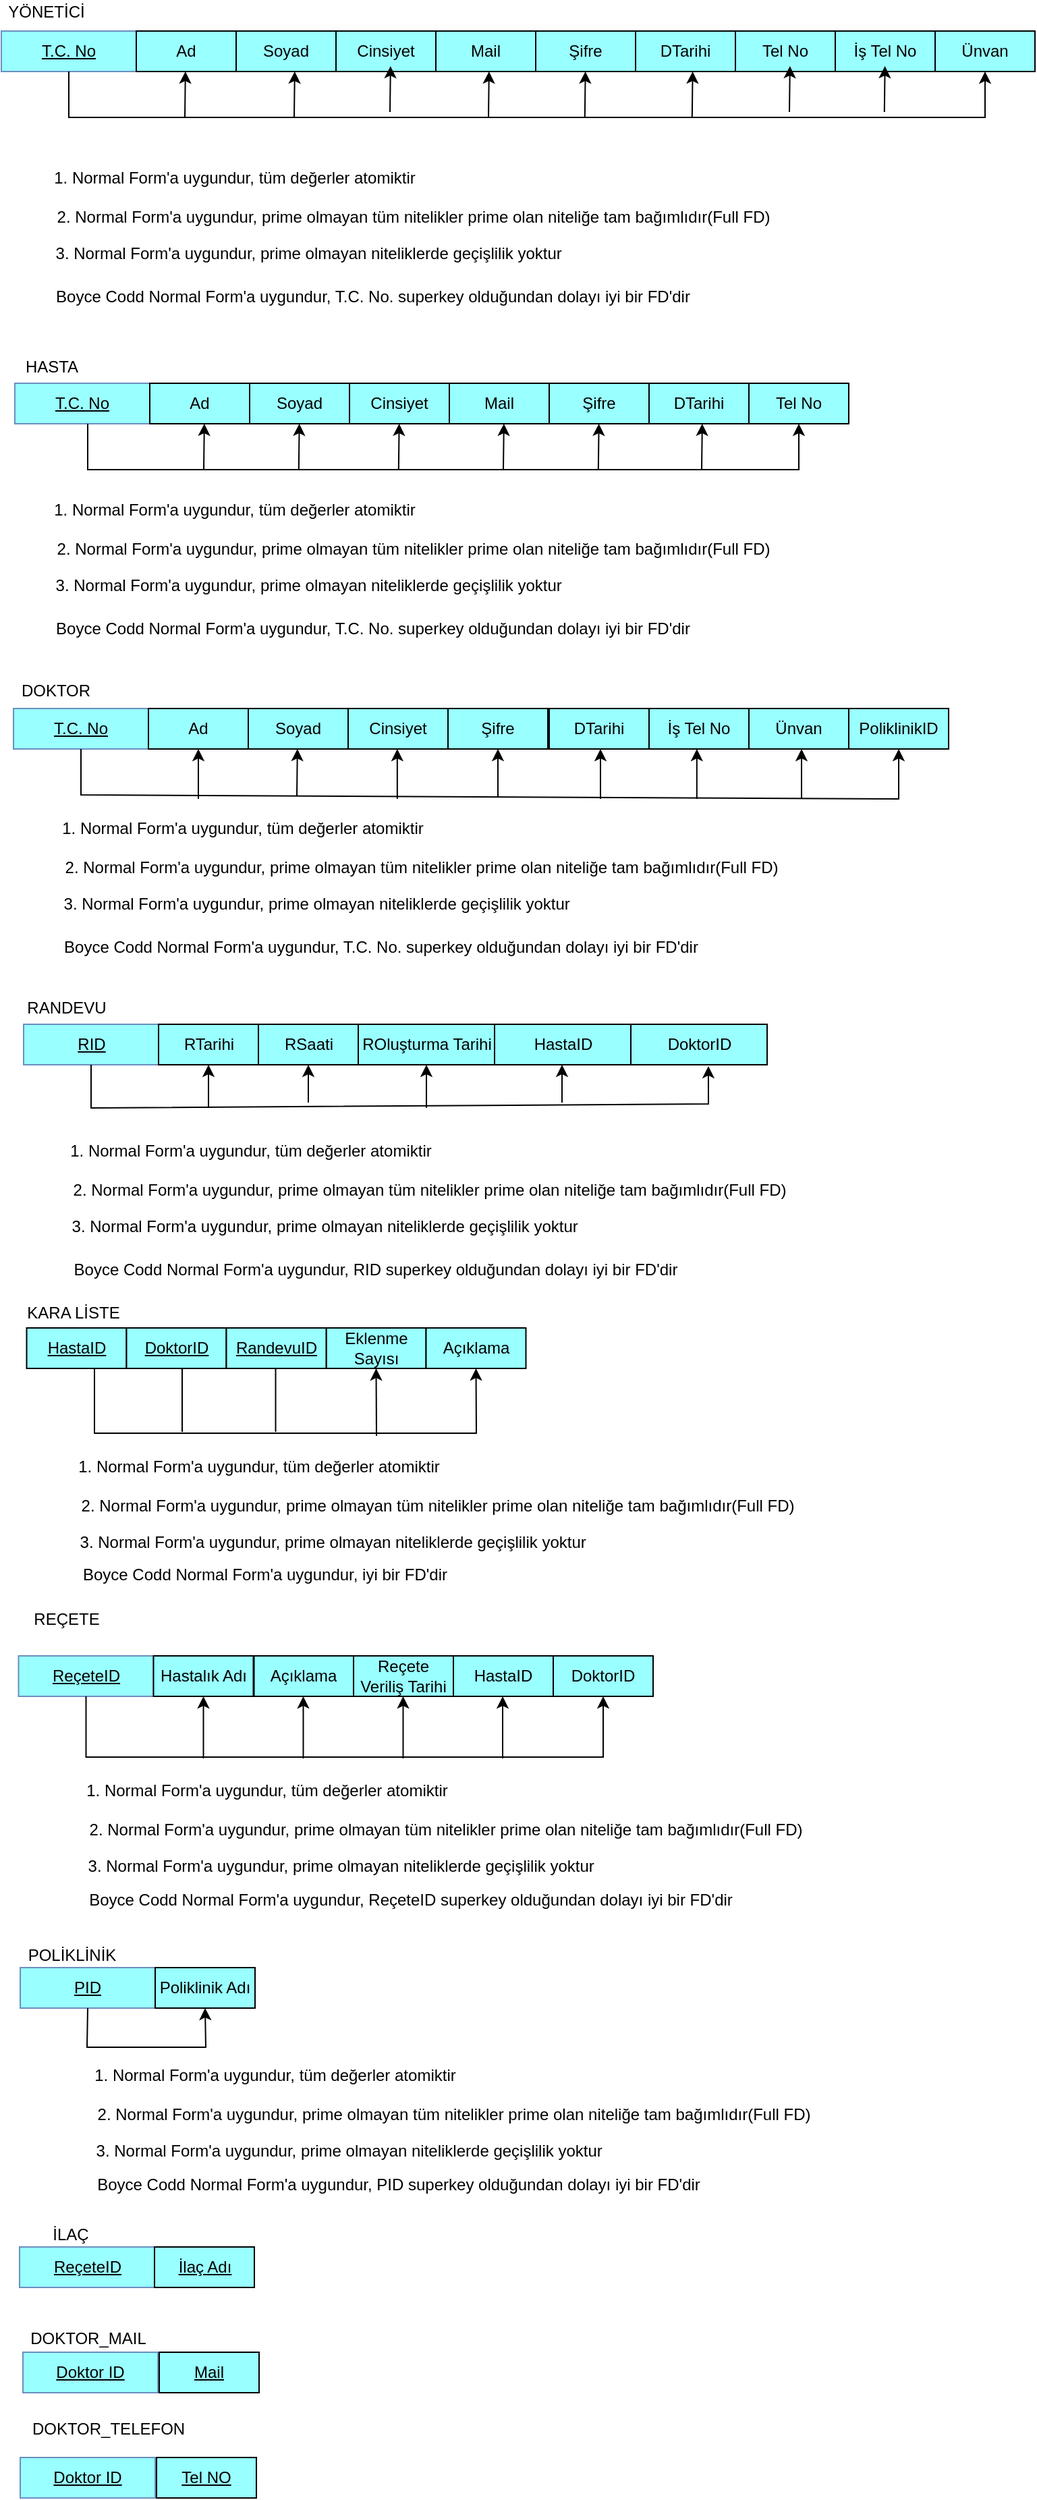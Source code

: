 <mxfile version="17.4.6" type="device"><diagram id="q3w6semUyxVJioBBF7TV" name="Page-1"><mxGraphModel dx="1323" dy="1997" grid="0" gridSize="10" guides="1" tooltips="1" connect="1" arrows="1" fold="1" page="1" pageScale="1" pageWidth="827" pageHeight="1169" math="0" shadow="0"><root><mxCell id="0"/><mxCell id="1" parent="0"/><mxCell id="l5emL63oPn36raxRDfzB-1" value="&lt;u&gt;T.C. No&lt;/u&gt;" style="whiteSpace=wrap;html=1;align=center;fillColor=#99FFFF;strokeColor=#6c8ebf;" parent="1" vertex="1"><mxGeometry x="147" y="235" width="100" height="30" as="geometry"/></mxCell><mxCell id="l5emL63oPn36raxRDfzB-2" value="HASTA" style="text;html=1;align=center;verticalAlign=middle;resizable=0;points=[];autosize=1;strokeColor=none;fillColor=none;" parent="1" vertex="1"><mxGeometry x="149" y="214" width="49" height="18" as="geometry"/></mxCell><mxCell id="l5emL63oPn36raxRDfzB-3" value="Ad&lt;span style=&quot;color: rgba(0 , 0 , 0 , 0) ; font-family: monospace ; font-size: 0px&quot;&gt;%3CmxGraphModel%3E%3Croot%3E%3CmxCell%20id%3D%220%22%2F%3E%3CmxCell%20id%3D%221%22%20parent%3D%220%22%2F%3E%3CmxCell%20id%3D%222%22%20value%3D%22%22%20style%3D%22rounded%3D0%3BwhiteSpace%3Dwrap%3Bhtml%3D1%3BlabelBackgroundColor%3D%2300FFFF%3BfillColor%3D%2399FFFF%3B%22%20vertex%3D%221%22%20parent%3D%221%22%3E%3CmxGeometry%20x%3D%22242%22%20y%3D%22115%22%20width%3D%22100%22%20height%3D%2240%22%20as%3D%22geometry%22%2F%3E%3C%2FmxCell%3E%3C%2Froot%3E%3C%2FmxGraphModel%3E&lt;/span&gt;" style="rounded=0;whiteSpace=wrap;html=1;labelBackgroundColor=none;fillColor=#99FFFF;" parent="1" vertex="1"><mxGeometry x="247" y="235" width="74" height="30" as="geometry"/></mxCell><mxCell id="l5emL63oPn36raxRDfzB-4" value="Soyad" style="rounded=0;whiteSpace=wrap;html=1;labelBackgroundColor=none;fillColor=#99FFFF;" parent="1" vertex="1"><mxGeometry x="321" y="235" width="74" height="30" as="geometry"/></mxCell><mxCell id="l5emL63oPn36raxRDfzB-5" value="Cinsiyet" style="rounded=0;whiteSpace=wrap;html=1;labelBackgroundColor=none;fillColor=#99FFFF;" parent="1" vertex="1"><mxGeometry x="395" y="235" width="74" height="30" as="geometry"/></mxCell><mxCell id="l5emL63oPn36raxRDfzB-6" value="Mail&lt;span style=&quot;color: rgba(0 , 0 , 0 , 0) ; font-family: monospace ; font-size: 0px&quot;&gt;%3CmxGraphModel%3E%3Croot%3E%3CmxCell%20id%3D%220%22%2F%3E%3CmxCell%20id%3D%221%22%20parent%3D%220%22%2F%3E%3CmxCell%20id%3D%222%22%20value%3D%22Cinsiyet%22%20style%3D%22rounded%3D0%3BwhiteSpace%3Dwrap%3Bhtml%3D1%3BlabelBackgroundColor%3Dnone%3BfillColor%3D%2399FFFF%3B%22%20vertex%3D%221%22%20parent%3D%221%22%3E%3CmxGeometry%20x%3D%22390%22%20y%3D%22115%22%20width%3D%2274%22%20height%3D%2230%22%20as%3D%22geometry%22%2F%3E%3C%2FmxCell%3E%3C%2Froot%3E%3C%2FmxGraphModel%3E&lt;/span&gt;" style="rounded=0;whiteSpace=wrap;html=1;labelBackgroundColor=none;fillColor=#99FFFF;" parent="1" vertex="1"><mxGeometry x="469" y="235" width="74" height="30" as="geometry"/></mxCell><mxCell id="l5emL63oPn36raxRDfzB-7" value="Şifre" style="rounded=0;whiteSpace=wrap;html=1;labelBackgroundColor=none;fillColor=#99FFFF;" parent="1" vertex="1"><mxGeometry x="543" y="235" width="74" height="30" as="geometry"/></mxCell><mxCell id="l5emL63oPn36raxRDfzB-8" value="DTarihi" style="rounded=0;whiteSpace=wrap;html=1;labelBackgroundColor=none;fillColor=#99FFFF;" parent="1" vertex="1"><mxGeometry x="617" y="235" width="74" height="30" as="geometry"/></mxCell><mxCell id="l5emL63oPn36raxRDfzB-9" value="Tel No" style="rounded=0;whiteSpace=wrap;html=1;labelBackgroundColor=none;fillColor=#99FFFF;" parent="1" vertex="1"><mxGeometry x="691" y="235" width="74" height="30" as="geometry"/></mxCell><mxCell id="l5emL63oPn36raxRDfzB-10" value="&lt;u&gt;T.C. No&lt;/u&gt;" style="whiteSpace=wrap;html=1;align=center;fillColor=#99FFFF;strokeColor=#6c8ebf;" parent="1" vertex="1"><mxGeometry x="137" y="-26" width="100" height="30" as="geometry"/></mxCell><mxCell id="l5emL63oPn36raxRDfzB-11" value="YÖNETİCİ" style="text;html=1;align=center;verticalAlign=middle;resizable=0;points=[];autosize=1;strokeColor=none;fillColor=none;" parent="1" vertex="1"><mxGeometry x="136" y="-49" width="67" height="18" as="geometry"/></mxCell><mxCell id="l5emL63oPn36raxRDfzB-12" value="Ad&lt;span style=&quot;color: rgba(0 , 0 , 0 , 0) ; font-family: monospace ; font-size: 0px&quot;&gt;%3CmxGraphModel%3E%3Croot%3E%3CmxCell%20id%3D%220%22%2F%3E%3CmxCell%20id%3D%221%22%20parent%3D%220%22%2F%3E%3CmxCell%20id%3D%222%22%20value%3D%22%22%20style%3D%22rounded%3D0%3BwhiteSpace%3Dwrap%3Bhtml%3D1%3BlabelBackgroundColor%3D%2300FFFF%3BfillColor%3D%2399FFFF%3B%22%20vertex%3D%221%22%20parent%3D%221%22%3E%3CmxGeometry%20x%3D%22242%22%20y%3D%22115%22%20width%3D%22100%22%20height%3D%2240%22%20as%3D%22geometry%22%2F%3E%3C%2FmxCell%3E%3C%2Froot%3E%3C%2FmxGraphModel%3E&lt;/span&gt;" style="rounded=0;whiteSpace=wrap;html=1;labelBackgroundColor=none;fillColor=#99FFFF;" parent="1" vertex="1"><mxGeometry x="237" y="-26" width="74" height="30" as="geometry"/></mxCell><mxCell id="l5emL63oPn36raxRDfzB-13" value="Soyad" style="rounded=0;whiteSpace=wrap;html=1;labelBackgroundColor=none;fillColor=#99FFFF;" parent="1" vertex="1"><mxGeometry x="311" y="-26" width="74" height="30" as="geometry"/></mxCell><mxCell id="l5emL63oPn36raxRDfzB-14" value="Cinsiyet" style="rounded=0;whiteSpace=wrap;html=1;labelBackgroundColor=none;fillColor=#99FFFF;" parent="1" vertex="1"><mxGeometry x="385" y="-26" width="74" height="30" as="geometry"/></mxCell><mxCell id="l5emL63oPn36raxRDfzB-69" style="edgeStyle=orthogonalEdgeStyle;rounded=0;orthogonalLoop=1;jettySize=auto;html=1;" parent="1" source="l5emL63oPn36raxRDfzB-15" edge="1"><mxGeometry relative="1" as="geometry"><mxPoint x="560.647" y="-16.765" as="targetPoint"/></mxGeometry></mxCell><mxCell id="l5emL63oPn36raxRDfzB-15" value="Mail&lt;span style=&quot;color: rgba(0 , 0 , 0 , 0) ; font-family: monospace ; font-size: 0px&quot;&gt;%3CmxGraphModel%3E%3Croot%3E%3CmxCell%20id%3D%220%22%2F%3E%3CmxCell%20id%3D%221%22%20parent%3D%220%22%2F%3E%3CmxCell%20id%3D%222%22%20value%3D%22Cinsiyet%22%20style%3D%22rounded%3D0%3BwhiteSpace%3Dwrap%3Bhtml%3D1%3BlabelBackgroundColor%3Dnone%3BfillColor%3D%2399FFFF%3B%22%20vertex%3D%221%22%20parent%3D%221%22%3E%3CmxGeometry%20x%3D%22390%22%20y%3D%22115%22%20width%3D%2274%22%20height%3D%2230%22%20as%3D%22geometry%22%2F%3E%3C%2FmxCell%3E%3C%2Froot%3E%3C%2FmxGraphModel%3E&lt;/span&gt;" style="rounded=0;whiteSpace=wrap;html=1;labelBackgroundColor=none;fillColor=#99FFFF;" parent="1" vertex="1"><mxGeometry x="459" y="-26" width="74" height="30" as="geometry"/></mxCell><mxCell id="l5emL63oPn36raxRDfzB-16" value="Şifre" style="rounded=0;whiteSpace=wrap;html=1;labelBackgroundColor=none;fillColor=#99FFFF;" parent="1" vertex="1"><mxGeometry x="533" y="-26" width="74" height="30" as="geometry"/></mxCell><mxCell id="l5emL63oPn36raxRDfzB-17" value="DTarihi" style="rounded=0;whiteSpace=wrap;html=1;labelBackgroundColor=none;fillColor=#99FFFF;" parent="1" vertex="1"><mxGeometry x="607" y="-26" width="74" height="30" as="geometry"/></mxCell><mxCell id="l5emL63oPn36raxRDfzB-18" value="Tel No" style="rounded=0;whiteSpace=wrap;html=1;labelBackgroundColor=none;fillColor=#99FFFF;" parent="1" vertex="1"><mxGeometry x="681" y="-26" width="74" height="30" as="geometry"/></mxCell><mxCell id="l5emL63oPn36raxRDfzB-19" value="İş Tel No" style="rounded=0;whiteSpace=wrap;html=1;labelBackgroundColor=none;fillColor=#99FFFF;" parent="1" vertex="1"><mxGeometry x="755" y="-26" width="74" height="30" as="geometry"/></mxCell><mxCell id="l5emL63oPn36raxRDfzB-20" value="Ünvan" style="rounded=0;whiteSpace=wrap;html=1;labelBackgroundColor=none;fillColor=#99FFFF;" parent="1" vertex="1"><mxGeometry x="829" y="-26" width="74" height="30" as="geometry"/></mxCell><mxCell id="l5emL63oPn36raxRDfzB-21" value="&lt;u&gt;T.C. No&lt;/u&gt;" style="whiteSpace=wrap;html=1;align=center;fillColor=#99FFFF;strokeColor=#6c8ebf;" parent="1" vertex="1"><mxGeometry x="146" y="476" width="100" height="30" as="geometry"/></mxCell><mxCell id="l5emL63oPn36raxRDfzB-22" value="DOKTOR" style="text;html=1;align=center;verticalAlign=middle;resizable=0;points=[];autosize=1;strokeColor=none;fillColor=none;" parent="1" vertex="1"><mxGeometry x="146" y="454" width="61" height="18" as="geometry"/></mxCell><mxCell id="l5emL63oPn36raxRDfzB-23" value="Ad&lt;span style=&quot;color: rgba(0 , 0 , 0 , 0) ; font-family: monospace ; font-size: 0px&quot;&gt;%3CmxGraphModel%3E%3Croot%3E%3CmxCell%20id%3D%220%22%2F%3E%3CmxCell%20id%3D%221%22%20parent%3D%220%22%2F%3E%3CmxCell%20id%3D%222%22%20value%3D%22%22%20style%3D%22rounded%3D0%3BwhiteSpace%3Dwrap%3Bhtml%3D1%3BlabelBackgroundColor%3D%2300FFFF%3BfillColor%3D%2399FFFF%3B%22%20vertex%3D%221%22%20parent%3D%221%22%3E%3CmxGeometry%20x%3D%22242%22%20y%3D%22115%22%20width%3D%22100%22%20height%3D%2240%22%20as%3D%22geometry%22%2F%3E%3C%2FmxCell%3E%3C%2Froot%3E%3C%2FmxGraphModel%3E&lt;/span&gt;" style="rounded=0;whiteSpace=wrap;html=1;labelBackgroundColor=none;fillColor=#99FFFF;" parent="1" vertex="1"><mxGeometry x="246" y="476" width="74" height="30" as="geometry"/></mxCell><mxCell id="l5emL63oPn36raxRDfzB-24" value="Soyad" style="rounded=0;whiteSpace=wrap;html=1;labelBackgroundColor=none;fillColor=#99FFFF;" parent="1" vertex="1"><mxGeometry x="320" y="476" width="74" height="30" as="geometry"/></mxCell><mxCell id="l5emL63oPn36raxRDfzB-25" value="Cinsiyet" style="rounded=0;whiteSpace=wrap;html=1;labelBackgroundColor=none;fillColor=#99FFFF;" parent="1" vertex="1"><mxGeometry x="394" y="476" width="74" height="30" as="geometry"/></mxCell><mxCell id="l5emL63oPn36raxRDfzB-27" value="Şifre" style="rounded=0;whiteSpace=wrap;html=1;labelBackgroundColor=none;fillColor=#99FFFF;" parent="1" vertex="1"><mxGeometry x="468" y="476" width="74" height="30" as="geometry"/></mxCell><mxCell id="l5emL63oPn36raxRDfzB-28" value="DTarihi" style="rounded=0;whiteSpace=wrap;html=1;labelBackgroundColor=none;fillColor=#99FFFF;" parent="1" vertex="1"><mxGeometry x="543" y="476" width="74" height="30" as="geometry"/></mxCell><mxCell id="l5emL63oPn36raxRDfzB-30" value="İş Tel No" style="rounded=0;whiteSpace=wrap;html=1;labelBackgroundColor=none;fillColor=#99FFFF;" parent="1" vertex="1"><mxGeometry x="617" y="476" width="74" height="30" as="geometry"/></mxCell><mxCell id="l5emL63oPn36raxRDfzB-31" value="Ünvan" style="rounded=0;whiteSpace=wrap;html=1;labelBackgroundColor=none;fillColor=#99FFFF;" parent="1" vertex="1"><mxGeometry x="691" y="476" width="74" height="30" as="geometry"/></mxCell><mxCell id="l5emL63oPn36raxRDfzB-32" value="&lt;u&gt;RID&lt;/u&gt;" style="whiteSpace=wrap;html=1;align=center;fillColor=#99FFFF;strokeColor=#6c8ebf;" parent="1" vertex="1"><mxGeometry x="153.5" y="710" width="100" height="30" as="geometry"/></mxCell><mxCell id="l5emL63oPn36raxRDfzB-33" value="RANDEVU" style="text;html=1;align=center;verticalAlign=middle;resizable=0;points=[];autosize=1;strokeColor=none;fillColor=none;" parent="1" vertex="1"><mxGeometry x="150.5" y="689" width="68" height="18" as="geometry"/></mxCell><mxCell id="l5emL63oPn36raxRDfzB-34" value="RTarihi" style="rounded=0;whiteSpace=wrap;html=1;labelBackgroundColor=none;fillColor=#99FFFF;" parent="1" vertex="1"><mxGeometry x="253.5" y="710" width="74" height="30" as="geometry"/></mxCell><mxCell id="l5emL63oPn36raxRDfzB-35" value="RSaati" style="rounded=0;whiteSpace=wrap;html=1;labelBackgroundColor=none;fillColor=#99FFFF;" parent="1" vertex="1"><mxGeometry x="327.5" y="710" width="74" height="30" as="geometry"/></mxCell><mxCell id="l5emL63oPn36raxRDfzB-36" value="ROluşturma Tarihi" style="rounded=0;whiteSpace=wrap;html=1;labelBackgroundColor=none;fillColor=#99FFFF;" parent="1" vertex="1"><mxGeometry x="401.5" y="710" width="101" height="30" as="geometry"/></mxCell><mxCell id="l5emL63oPn36raxRDfzB-37" value="&lt;u&gt;PID&lt;/u&gt;" style="whiteSpace=wrap;html=1;align=center;fillColor=#99FFFF;strokeColor=#6c8ebf;" parent="1" vertex="1"><mxGeometry x="151" y="1409" width="100" height="30" as="geometry"/></mxCell><mxCell id="l5emL63oPn36raxRDfzB-38" value="POLİKLİNİK" style="text;html=1;align=center;verticalAlign=middle;resizable=0;points=[];autosize=1;strokeColor=none;fillColor=none;" parent="1" vertex="1"><mxGeometry x="150.5" y="1391" width="76" height="18" as="geometry"/></mxCell><mxCell id="l5emL63oPn36raxRDfzB-39" value="Poliklinik Adı" style="rounded=0;whiteSpace=wrap;html=1;labelBackgroundColor=none;fillColor=#99FFFF;" parent="1" vertex="1"><mxGeometry x="251" y="1409" width="74" height="30" as="geometry"/></mxCell><mxCell id="l5emL63oPn36raxRDfzB-41" value="DoktorID" style="rounded=0;whiteSpace=wrap;html=1;labelBackgroundColor=none;fillColor=#99FFFF;" parent="1" vertex="1"><mxGeometry x="603.5" y="710" width="101" height="30" as="geometry"/></mxCell><mxCell id="l5emL63oPn36raxRDfzB-43" value="HastaID" style="rounded=0;whiteSpace=wrap;html=1;labelBackgroundColor=none;fillColor=#99FFFF;" parent="1" vertex="1"><mxGeometry x="502.5" y="710" width="101" height="30" as="geometry"/></mxCell><mxCell id="l5emL63oPn36raxRDfzB-44" value="PoliklinikID" style="rounded=0;whiteSpace=wrap;html=1;labelBackgroundColor=none;fillColor=#99FFFF;" parent="1" vertex="1"><mxGeometry x="765" y="476" width="74" height="30" as="geometry"/></mxCell><mxCell id="l5emL63oPn36raxRDfzB-46" value="&lt;u&gt;ReçeteID&lt;/u&gt;" style="whiteSpace=wrap;html=1;align=center;fillColor=#99FFFF;strokeColor=#6c8ebf;" parent="1" vertex="1"><mxGeometry x="149.75" y="1178" width="100" height="30" as="geometry"/></mxCell><mxCell id="l5emL63oPn36raxRDfzB-47" value="REÇETE" style="text;html=1;align=center;verticalAlign=middle;resizable=0;points=[];autosize=1;strokeColor=none;fillColor=none;" parent="1" vertex="1"><mxGeometry x="155.75" y="1142" width="59" height="18" as="geometry"/></mxCell><mxCell id="l5emL63oPn36raxRDfzB-48" value="Hastalık Adı&lt;span style=&quot;color: rgba(0 , 0 , 0 , 0) ; font-family: monospace ; font-size: 0px&quot;&gt;%3CmxGraphModel%3E%3Croot%3E%3CmxCell%20id%3D%220%22%2F%3E%3CmxCell%20id%3D%221%22%20parent%3D%220%22%2F%3E%3CmxCell%20id%3D%222%22%20value%3D%22%26lt%3Bu%26gt%3BPID%26lt%3B%2Fu%26gt%3B%22%20style%3D%22whiteSpace%3Dwrap%3Bhtml%3D1%3Balign%3Dcenter%3BfillColor%3D%2399FFFF%3BstrokeColor%3D%236c8ebf%3B%22%20vertex%3D%221%22%20parent%3D%221%22%3E%3CmxGeometry%20x%3D%22150.5%22%20y%3D%22560%22%20width%3D%22100%22%20height%3D%2230%22%20as%3D%22geometry%22%2F%3E%3C%2FmxCell%3E%3CmxCell%20id%3D%223%22%20value%3D%22POL%C4%B0KL%C4%B0N%C4%B0K%22%20style%3D%22text%3Bhtml%3D1%3Balign%3Dcenter%3BverticalAlign%3Dmiddle%3Bresizable%3D0%3Bpoints%3D%5B%5D%3Bautosize%3D1%3BstrokeColor%3Dnone%3BfillColor%3Dnone%3B%22%20vertex%3D%221%22%20parent%3D%221%22%3E%3CmxGeometry%20x%3D%22150%22%20y%3D%22542%22%20width%3D%2276%22%20height%3D%2218%22%20as%3D%22geometry%22%2F%3E%3C%2FmxCell%3E%3CmxCell%20id%3D%224%22%20value%3D%22Poliklinik%20Ad%C4%B1%22%20style%3D%22rounded%3D0%3BwhiteSpace%3Dwrap%3Bhtml%3D1%3BlabelBackgroundColor%3Dnone%3BfillColor%3D%2399FFFF%3B%22%20vertex%3D%221%22%20parent%3D%221%22%3E%3CmxGeometry%20x%3D%22250.5%22%20y%3D%22560%22%20width%3D%2274%22%20height%3D%2230%22%20as%3D%22geometry%22%2F%3E%3C%2FmxCell%3E%3C%2Froot%3E%3C%2FmxGraphModel%3E&lt;/span&gt;" style="rounded=0;whiteSpace=wrap;html=1;labelBackgroundColor=none;fillColor=#99FFFF;" parent="1" vertex="1"><mxGeometry x="249.75" y="1178" width="74" height="30" as="geometry"/></mxCell><mxCell id="l5emL63oPn36raxRDfzB-49" value="Açıklama" style="rounded=0;whiteSpace=wrap;html=1;labelBackgroundColor=none;fillColor=#99FFFF;" parent="1" vertex="1"><mxGeometry x="324.25" y="1178" width="74" height="30" as="geometry"/></mxCell><mxCell id="l5emL63oPn36raxRDfzB-50" value="HastaID" style="rounded=0;whiteSpace=wrap;html=1;labelBackgroundColor=none;fillColor=#99FFFF;" parent="1" vertex="1"><mxGeometry x="472" y="1178" width="74" height="30" as="geometry"/></mxCell><mxCell id="l5emL63oPn36raxRDfzB-51" value="DoktorID" style="rounded=0;whiteSpace=wrap;html=1;labelBackgroundColor=none;fillColor=#99FFFF;" parent="1" vertex="1"><mxGeometry x="546" y="1178" width="74" height="30" as="geometry"/></mxCell><mxCell id="l5emL63oPn36raxRDfzB-52" value="&lt;u&gt;ReçeteID&lt;/u&gt;" style="whiteSpace=wrap;html=1;align=center;fillColor=#99FFFF;strokeColor=#6c8ebf;" parent="1" vertex="1"><mxGeometry x="150.5" y="1616" width="100" height="30" as="geometry"/></mxCell><mxCell id="l5emL63oPn36raxRDfzB-53" value="İLAÇ" style="text;html=1;align=center;verticalAlign=middle;resizable=0;points=[];autosize=1;strokeColor=none;fillColor=none;" parent="1" vertex="1"><mxGeometry x="170" y="1598" width="36" height="18" as="geometry"/></mxCell><mxCell id="l5emL63oPn36raxRDfzB-54" value="İlaç Adı" style="rounded=0;whiteSpace=wrap;html=1;labelBackgroundColor=none;fillColor=#99FFFF;fontStyle=4" parent="1" vertex="1"><mxGeometry x="250.5" y="1616" width="74" height="30" as="geometry"/></mxCell><mxCell id="l5emL63oPn36raxRDfzB-58" value="KARA LİSTE" style="text;html=1;align=center;verticalAlign=middle;resizable=0;points=[];autosize=1;strokeColor=none;fillColor=none;" parent="1" vertex="1"><mxGeometry x="150" y="915" width="79" height="18" as="geometry"/></mxCell><mxCell id="l5emL63oPn36raxRDfzB-59" value="Eklenme Sayısı" style="rounded=0;whiteSpace=wrap;html=1;labelBackgroundColor=none;fillColor=#99FFFF;" parent="1" vertex="1"><mxGeometry x="377.75" y="935" width="74" height="30" as="geometry"/></mxCell><mxCell id="l5emL63oPn36raxRDfzB-60" value="Açıklama" style="rounded=0;whiteSpace=wrap;html=1;labelBackgroundColor=none;fillColor=#99FFFF;" parent="1" vertex="1"><mxGeometry x="451.75" y="935" width="74" height="30" as="geometry"/></mxCell><mxCell id="l5emL63oPn36raxRDfzB-61" value="HastaID" style="rounded=0;whiteSpace=wrap;html=1;labelBackgroundColor=none;fillColor=#99FFFF;fontStyle=4" parent="1" vertex="1"><mxGeometry x="155.75" y="935" width="74" height="30" as="geometry"/></mxCell><mxCell id="l5emL63oPn36raxRDfzB-62" value="DoktorID" style="rounded=0;whiteSpace=wrap;html=1;labelBackgroundColor=none;fillColor=#99FFFF;fontStyle=4" parent="1" vertex="1"><mxGeometry x="229.75" y="935" width="74" height="30" as="geometry"/></mxCell><mxCell id="l5emL63oPn36raxRDfzB-63" value="RandevuID" style="rounded=0;whiteSpace=wrap;html=1;labelBackgroundColor=none;fillColor=#99FFFF;fontStyle=4" parent="1" vertex="1"><mxGeometry x="303.75" y="935" width="74" height="30" as="geometry"/></mxCell><mxCell id="l5emL63oPn36raxRDfzB-67" value="" style="endArrow=classic;html=1;rounded=0;exitX=0.5;exitY=1;exitDx=0;exitDy=0;" parent="1" source="l5emL63oPn36raxRDfzB-10" target="l5emL63oPn36raxRDfzB-20" edge="1"><mxGeometry width="50" height="50" relative="1" as="geometry"><mxPoint x="520" y="36" as="sourcePoint"/><mxPoint x="865" y="65" as="targetPoint"/><Array as="points"><mxPoint x="187" y="38"/><mxPoint x="866" y="38"/></Array></mxGeometry></mxCell><mxCell id="l5emL63oPn36raxRDfzB-68" value="" style="endArrow=classic;html=1;rounded=0;" parent="1" edge="1"><mxGeometry width="50" height="50" relative="1" as="geometry"><mxPoint x="273" y="38" as="sourcePoint"/><mxPoint x="273.41" y="4" as="targetPoint"/></mxGeometry></mxCell><mxCell id="l5emL63oPn36raxRDfzB-70" value="" style="endArrow=classic;html=1;rounded=0;" parent="1" edge="1"><mxGeometry width="50" height="50" relative="1" as="geometry"><mxPoint x="354.0" y="38" as="sourcePoint"/><mxPoint x="354.41" y="4" as="targetPoint"/><Array as="points"/></mxGeometry></mxCell><mxCell id="l5emL63oPn36raxRDfzB-71" value="" style="endArrow=classic;html=1;rounded=0;" parent="1" edge="1"><mxGeometry width="50" height="50" relative="1" as="geometry"><mxPoint x="425.0" y="34" as="sourcePoint"/><mxPoint x="425.41" as="targetPoint"/></mxGeometry></mxCell><mxCell id="l5emL63oPn36raxRDfzB-72" value="" style="endArrow=classic;html=1;rounded=0;" parent="1" edge="1"><mxGeometry width="50" height="50" relative="1" as="geometry"><mxPoint x="498.0" y="38" as="sourcePoint"/><mxPoint x="498.41" y="4" as="targetPoint"/></mxGeometry></mxCell><mxCell id="l5emL63oPn36raxRDfzB-73" value="" style="endArrow=classic;html=1;rounded=0;" parent="1" edge="1"><mxGeometry width="50" height="50" relative="1" as="geometry"><mxPoint x="569.41" y="38" as="sourcePoint"/><mxPoint x="569.82" y="4" as="targetPoint"/></mxGeometry></mxCell><mxCell id="l5emL63oPn36raxRDfzB-74" value="" style="endArrow=classic;html=1;rounded=0;" parent="1" edge="1"><mxGeometry width="50" height="50" relative="1" as="geometry"><mxPoint x="648.91" y="38" as="sourcePoint"/><mxPoint x="649.32" y="4" as="targetPoint"/></mxGeometry></mxCell><mxCell id="l5emL63oPn36raxRDfzB-75" value="" style="endArrow=classic;html=1;rounded=0;" parent="1" edge="1"><mxGeometry width="50" height="50" relative="1" as="geometry"><mxPoint x="721.0" y="34" as="sourcePoint"/><mxPoint x="721.41" as="targetPoint"/></mxGeometry></mxCell><mxCell id="l5emL63oPn36raxRDfzB-76" value="" style="endArrow=classic;html=1;rounded=0;" parent="1" edge="1"><mxGeometry width="50" height="50" relative="1" as="geometry"><mxPoint x="791.41" y="34" as="sourcePoint"/><mxPoint x="791.82" as="targetPoint"/></mxGeometry></mxCell><mxCell id="l5emL63oPn36raxRDfzB-79" value="" style="endArrow=classic;html=1;rounded=0;entryX=0.5;entryY=1;entryDx=0;entryDy=0;" parent="1" target="l5emL63oPn36raxRDfzB-60" edge="1"><mxGeometry width="50" height="50" relative="1" as="geometry"><mxPoint x="206" y="965" as="sourcePoint"/><mxPoint x="620" y="1031" as="targetPoint"/><Array as="points"><mxPoint x="206" y="1013"/><mxPoint x="489" y="1013"/></Array></mxGeometry></mxCell><mxCell id="l5emL63oPn36raxRDfzB-81" value="" style="endArrow=classic;html=1;rounded=0;entryX=0.5;entryY=1;entryDx=0;entryDy=0;" parent="1" target="l5emL63oPn36raxRDfzB-59" edge="1"><mxGeometry width="50" height="50" relative="1" as="geometry"><mxPoint x="415" y="1015" as="sourcePoint"/><mxPoint x="537.5" y="981" as="targetPoint"/></mxGeometry></mxCell><mxCell id="l5emL63oPn36raxRDfzB-82" value="" style="endArrow=classic;html=1;rounded=0;exitX=0.5;exitY=1;exitDx=0;exitDy=0;entryX=0.569;entryY=1.033;entryDx=0;entryDy=0;entryPerimeter=0;" parent="1" source="l5emL63oPn36raxRDfzB-32" target="l5emL63oPn36raxRDfzB-41" edge="1"><mxGeometry width="50" height="50" relative="1" as="geometry"><mxPoint x="523.5" y="673" as="sourcePoint"/><mxPoint x="668.5" y="777" as="targetPoint"/><Array as="points"><mxPoint x="203.5" y="772"/><mxPoint x="661" y="769"/></Array></mxGeometry></mxCell><mxCell id="l5emL63oPn36raxRDfzB-83" value="" style="endArrow=classic;html=1;rounded=0;entryX=0.5;entryY=1;entryDx=0;entryDy=0;" parent="1" target="l5emL63oPn36raxRDfzB-34" edge="1"><mxGeometry width="50" height="50" relative="1" as="geometry"><mxPoint x="290.5" y="772" as="sourcePoint"/><mxPoint x="340.5" y="814" as="targetPoint"/></mxGeometry></mxCell><mxCell id="l5emL63oPn36raxRDfzB-84" value="" style="endArrow=classic;html=1;rounded=0;entryX=0.5;entryY=1;entryDx=0;entryDy=0;" parent="1" target="l5emL63oPn36raxRDfzB-35" edge="1"><mxGeometry width="50" height="50" relative="1" as="geometry"><mxPoint x="364.5" y="768" as="sourcePoint"/><mxPoint x="300.5" y="750" as="targetPoint"/></mxGeometry></mxCell><mxCell id="l5emL63oPn36raxRDfzB-86" value="" style="endArrow=classic;html=1;rounded=0;exitX=0.5;exitY=1;exitDx=0;exitDy=0;entryX=0.5;entryY=1;entryDx=0;entryDy=0;" parent="1" source="l5emL63oPn36raxRDfzB-37" target="l5emL63oPn36raxRDfzB-39" edge="1"><mxGeometry width="50" height="50" relative="1" as="geometry"><mxPoint x="519.5" y="1632" as="sourcePoint"/><mxPoint x="319.5" y="1468" as="targetPoint"/><Array as="points"><mxPoint x="200.5" y="1468"/><mxPoint x="288.5" y="1468"/></Array></mxGeometry></mxCell><mxCell id="l5emL63oPn36raxRDfzB-87" value="" style="endArrow=classic;html=1;rounded=0;exitX=0.5;exitY=1;exitDx=0;exitDy=0;entryX=0.5;entryY=1;entryDx=0;entryDy=0;" parent="1" source="l5emL63oPn36raxRDfzB-21" target="l5emL63oPn36raxRDfzB-44" edge="1"><mxGeometry width="50" height="50" relative="1" as="geometry"><mxPoint x="515" y="503" as="sourcePoint"/><mxPoint x="972" y="540" as="targetPoint"/><Array as="points"><mxPoint x="196" y="540"/><mxPoint x="802" y="543"/></Array></mxGeometry></mxCell><mxCell id="l5emL63oPn36raxRDfzB-88" value="" style="endArrow=classic;html=1;rounded=0;entryX=0.5;entryY=1;entryDx=0;entryDy=0;" parent="1" target="l5emL63oPn36raxRDfzB-23" edge="1"><mxGeometry width="50" height="50" relative="1" as="geometry"><mxPoint x="283" y="543" as="sourcePoint"/><mxPoint x="565" y="453" as="targetPoint"/></mxGeometry></mxCell><mxCell id="l5emL63oPn36raxRDfzB-89" value="" style="endArrow=classic;html=1;rounded=0;entryX=0.5;entryY=1;entryDx=0;entryDy=0;" parent="1" edge="1"><mxGeometry width="50" height="50" relative="1" as="geometry"><mxPoint x="356" y="541" as="sourcePoint"/><mxPoint x="356.41" y="506" as="targetPoint"/></mxGeometry></mxCell><mxCell id="l5emL63oPn36raxRDfzB-90" value="" style="endArrow=classic;html=1;rounded=0;entryX=0.5;entryY=1;entryDx=0;entryDy=0;" parent="1" edge="1"><mxGeometry width="50" height="50" relative="1" as="geometry"><mxPoint x="430.41" y="543" as="sourcePoint"/><mxPoint x="430.41" y="506" as="targetPoint"/></mxGeometry></mxCell><mxCell id="l5emL63oPn36raxRDfzB-91" value="" style="endArrow=classic;html=1;rounded=0;entryX=0.5;entryY=1;entryDx=0;entryDy=0;" parent="1" edge="1"><mxGeometry width="50" height="50" relative="1" as="geometry"><mxPoint x="505" y="542" as="sourcePoint"/><mxPoint x="505" y="506" as="targetPoint"/></mxGeometry></mxCell><mxCell id="l5emL63oPn36raxRDfzB-92" value="" style="endArrow=classic;html=1;rounded=0;entryX=0.5;entryY=1;entryDx=0;entryDy=0;" parent="1" edge="1"><mxGeometry width="50" height="50" relative="1" as="geometry"><mxPoint x="581" y="543" as="sourcePoint"/><mxPoint x="581" y="506" as="targetPoint"/></mxGeometry></mxCell><mxCell id="l5emL63oPn36raxRDfzB-93" value="" style="endArrow=classic;html=1;rounded=0;entryX=0.5;entryY=1;entryDx=0;entryDy=0;" parent="1" edge="1"><mxGeometry width="50" height="50" relative="1" as="geometry"><mxPoint x="652.41" y="543" as="sourcePoint"/><mxPoint x="652.41" y="506" as="targetPoint"/></mxGeometry></mxCell><mxCell id="l5emL63oPn36raxRDfzB-94" value="" style="endArrow=classic;html=1;rounded=0;entryX=0.5;entryY=1;entryDx=0;entryDy=0;" parent="1" edge="1"><mxGeometry width="50" height="50" relative="1" as="geometry"><mxPoint x="730" y="543" as="sourcePoint"/><mxPoint x="730" y="506" as="targetPoint"/></mxGeometry></mxCell><mxCell id="l5emL63oPn36raxRDfzB-96" value="" style="endArrow=classic;html=1;rounded=0;exitX=0.5;exitY=1;exitDx=0;exitDy=0;entryX=0.5;entryY=1;entryDx=0;entryDy=0;" parent="1" source="l5emL63oPn36raxRDfzB-46" target="l5emL63oPn36raxRDfzB-51" edge="1"><mxGeometry width="50" height="50" relative="1" as="geometry"><mxPoint x="519.75" y="1386" as="sourcePoint"/><mxPoint x="384.75" y="1257" as="targetPoint"/><Array as="points"><mxPoint x="199.75" y="1253"/><mxPoint x="583" y="1253"/></Array></mxGeometry></mxCell><mxCell id="l5emL63oPn36raxRDfzB-97" value="" style="endArrow=classic;html=1;rounded=0;entryX=0.5;entryY=1;entryDx=0;entryDy=0;" parent="1" target="l5emL63oPn36raxRDfzB-48" edge="1"><mxGeometry width="50" height="50" relative="1" as="geometry"><mxPoint x="286.75" y="1254" as="sourcePoint"/><mxPoint x="569.75" y="1336" as="targetPoint"/></mxGeometry></mxCell><mxCell id="l5emL63oPn36raxRDfzB-99" value="" style="endArrow=classic;html=1;rounded=0;exitX=0.5;exitY=1;exitDx=0;exitDy=0;entryX=0.5;entryY=1;entryDx=0;entryDy=0;" parent="1" target="l5emL63oPn36raxRDfzB-9" edge="1"><mxGeometry width="50" height="50" relative="1" as="geometry"><mxPoint x="201" y="265" as="sourcePoint"/><mxPoint x="880" y="265" as="targetPoint"/><Array as="points"><mxPoint x="201" y="299"/><mxPoint x="728" y="299"/></Array></mxGeometry></mxCell><mxCell id="l5emL63oPn36raxRDfzB-100" value="" style="endArrow=classic;html=1;rounded=0;" parent="1" edge="1"><mxGeometry width="50" height="50" relative="1" as="geometry"><mxPoint x="287.0" y="299" as="sourcePoint"/><mxPoint x="287.41" y="265" as="targetPoint"/></mxGeometry></mxCell><mxCell id="l5emL63oPn36raxRDfzB-101" value="" style="endArrow=classic;html=1;rounded=0;" parent="1" edge="1"><mxGeometry width="50" height="50" relative="1" as="geometry"><mxPoint x="357.41" y="299" as="sourcePoint"/><mxPoint x="357.82" y="265" as="targetPoint"/></mxGeometry></mxCell><mxCell id="l5emL63oPn36raxRDfzB-102" value="" style="endArrow=classic;html=1;rounded=0;" parent="1" edge="1"><mxGeometry width="50" height="50" relative="1" as="geometry"><mxPoint x="431.41" y="299" as="sourcePoint"/><mxPoint x="431.82" y="265" as="targetPoint"/></mxGeometry></mxCell><mxCell id="l5emL63oPn36raxRDfzB-103" value="" style="endArrow=classic;html=1;rounded=0;" parent="1" edge="1"><mxGeometry width="50" height="50" relative="1" as="geometry"><mxPoint x="509.0" y="299" as="sourcePoint"/><mxPoint x="509.41" y="265" as="targetPoint"/></mxGeometry></mxCell><mxCell id="l5emL63oPn36raxRDfzB-104" value="" style="endArrow=classic;html=1;rounded=0;" parent="1" edge="1"><mxGeometry width="50" height="50" relative="1" as="geometry"><mxPoint x="579.41" y="299" as="sourcePoint"/><mxPoint x="579.82" y="265" as="targetPoint"/></mxGeometry></mxCell><mxCell id="l5emL63oPn36raxRDfzB-105" value="" style="endArrow=classic;html=1;rounded=0;" parent="1" edge="1"><mxGeometry width="50" height="50" relative="1" as="geometry"><mxPoint x="656.0" y="299" as="sourcePoint"/><mxPoint x="656.41" y="265" as="targetPoint"/></mxGeometry></mxCell><mxCell id="Xd7NsK4JSSGzwViS7rBY-1" value="1. Normal Form'a uygundur, tüm değerler atomiktir" style="text;html=1;strokeColor=none;fillColor=none;align=center;verticalAlign=middle;whiteSpace=wrap;rounded=0;" parent="1" vertex="1"><mxGeometry x="166" y="68" width="288" height="30" as="geometry"/></mxCell><mxCell id="Xd7NsK4JSSGzwViS7rBY-2" value="2. Normal Form'a uygundur, prime olmayan tüm nitelikler prime olan niteliğe tam bağımlıdır(Full FD)" style="text;html=1;align=center;verticalAlign=middle;resizable=0;points=[];autosize=1;strokeColor=none;fillColor=none;" parent="1" vertex="1"><mxGeometry x="172" y="103" width="539" height="18" as="geometry"/></mxCell><mxCell id="Xd7NsK4JSSGzwViS7rBY-3" value="3. Normal Form'a uygundur, prime olmayan niteliklerde geçişlilik yoktur&amp;nbsp;" style="text;html=1;align=center;verticalAlign=middle;resizable=0;points=[];autosize=1;strokeColor=none;fillColor=none;" parent="1" vertex="1"><mxGeometry x="172" y="130" width="388" height="18" as="geometry"/></mxCell><mxCell id="Xd7NsK4JSSGzwViS7rBY-4" value="Boyce Codd Normal Form'a uygundur, T.C. No. superkey olduğundan dolayı iyi bir FD'dir" style="text;html=1;align=center;verticalAlign=middle;resizable=0;points=[];autosize=1;strokeColor=none;fillColor=none;" parent="1" vertex="1"><mxGeometry x="172" y="162" width="480" height="18" as="geometry"/></mxCell><mxCell id="Xd7NsK4JSSGzwViS7rBY-8" value="1. Normal Form'a uygundur, tüm değerler atomiktir" style="text;html=1;strokeColor=none;fillColor=none;align=center;verticalAlign=middle;whiteSpace=wrap;rounded=0;" parent="1" vertex="1"><mxGeometry x="166" y="314" width="288" height="30" as="geometry"/></mxCell><mxCell id="Xd7NsK4JSSGzwViS7rBY-9" value="2. Normal Form'a uygundur, prime olmayan tüm nitelikler prime olan niteliğe tam bağımlıdır(Full FD)" style="text;html=1;align=center;verticalAlign=middle;resizable=0;points=[];autosize=1;strokeColor=none;fillColor=none;" parent="1" vertex="1"><mxGeometry x="172" y="349" width="539" height="18" as="geometry"/></mxCell><mxCell id="Xd7NsK4JSSGzwViS7rBY-10" value="3. Normal Form'a uygundur, prime olmayan niteliklerde geçişlilik yoktur&amp;nbsp;" style="text;html=1;align=center;verticalAlign=middle;resizable=0;points=[];autosize=1;strokeColor=none;fillColor=none;" parent="1" vertex="1"><mxGeometry x="172" y="376" width="388" height="18" as="geometry"/></mxCell><mxCell id="Xd7NsK4JSSGzwViS7rBY-11" value="Boyce Codd Normal Form'a uygundur, T.C. No. superkey olduğundan dolayı iyi bir FD'dir" style="text;html=1;align=center;verticalAlign=middle;resizable=0;points=[];autosize=1;strokeColor=none;fillColor=none;" parent="1" vertex="1"><mxGeometry x="172" y="408" width="480" height="18" as="geometry"/></mxCell><mxCell id="Xd7NsK4JSSGzwViS7rBY-12" value="1. Normal Form'a uygundur, tüm değerler atomiktir" style="text;html=1;strokeColor=none;fillColor=none;align=center;verticalAlign=middle;whiteSpace=wrap;rounded=0;" parent="1" vertex="1"><mxGeometry x="172" y="550" width="288" height="30" as="geometry"/></mxCell><mxCell id="Xd7NsK4JSSGzwViS7rBY-13" value="2. Normal Form'a uygundur, prime olmayan tüm nitelikler prime olan niteliğe tam bağımlıdır(Full FD)" style="text;html=1;align=center;verticalAlign=middle;resizable=0;points=[];autosize=1;strokeColor=none;fillColor=none;" parent="1" vertex="1"><mxGeometry x="178" y="585" width="539" height="18" as="geometry"/></mxCell><mxCell id="Xd7NsK4JSSGzwViS7rBY-14" value="3. Normal Form'a uygundur, prime olmayan niteliklerde geçişlilik yoktur&amp;nbsp;" style="text;html=1;align=center;verticalAlign=middle;resizable=0;points=[];autosize=1;strokeColor=none;fillColor=none;" parent="1" vertex="1"><mxGeometry x="178" y="612" width="388" height="18" as="geometry"/></mxCell><mxCell id="Xd7NsK4JSSGzwViS7rBY-15" value="Boyce Codd Normal Form'a uygundur, T.C. No. superkey olduğundan dolayı iyi bir FD'dir" style="text;html=1;align=center;verticalAlign=middle;resizable=0;points=[];autosize=1;strokeColor=none;fillColor=none;" parent="1" vertex="1"><mxGeometry x="178" y="644" width="480" height="18" as="geometry"/></mxCell><mxCell id="Xd7NsK4JSSGzwViS7rBY-16" value="1. Normal Form'a uygundur, tüm değerler atomiktir" style="text;html=1;strokeColor=none;fillColor=none;align=center;verticalAlign=middle;whiteSpace=wrap;rounded=0;" parent="1" vertex="1"><mxGeometry x="178" y="789" width="288" height="30" as="geometry"/></mxCell><mxCell id="Xd7NsK4JSSGzwViS7rBY-17" value="2. Normal Form'a uygundur, prime olmayan tüm nitelikler prime olan niteliğe tam bağımlıdır(Full FD)" style="text;html=1;align=center;verticalAlign=middle;resizable=0;points=[];autosize=1;strokeColor=none;fillColor=none;" parent="1" vertex="1"><mxGeometry x="184" y="824" width="539" height="18" as="geometry"/></mxCell><mxCell id="Xd7NsK4JSSGzwViS7rBY-18" value="3. Normal Form'a uygundur, prime olmayan niteliklerde geçişlilik yoktur&amp;nbsp;" style="text;html=1;align=center;verticalAlign=middle;resizable=0;points=[];autosize=1;strokeColor=none;fillColor=none;" parent="1" vertex="1"><mxGeometry x="184" y="851" width="388" height="18" as="geometry"/></mxCell><mxCell id="Xd7NsK4JSSGzwViS7rBY-19" value="Boyce Codd Normal Form'a uygundur, RID superkey olduğundan dolayı iyi bir FD'dir" style="text;html=1;align=center;verticalAlign=middle;resizable=0;points=[];autosize=1;strokeColor=none;fillColor=none;" parent="1" vertex="1"><mxGeometry x="185" y="883" width="457" height="18" as="geometry"/></mxCell><mxCell id="Xd7NsK4JSSGzwViS7rBY-20" value="1. Normal Form'a uygundur, tüm değerler atomiktir" style="text;html=1;strokeColor=none;fillColor=none;align=center;verticalAlign=middle;whiteSpace=wrap;rounded=0;" parent="1" vertex="1"><mxGeometry x="184" y="1023" width="288" height="30" as="geometry"/></mxCell><mxCell id="Xd7NsK4JSSGzwViS7rBY-21" value="2. Normal Form'a uygundur, prime olmayan tüm nitelikler prime olan niteliğe tam bağımlıdır(Full FD)" style="text;html=1;align=center;verticalAlign=middle;resizable=0;points=[];autosize=1;strokeColor=none;fillColor=none;" parent="1" vertex="1"><mxGeometry x="190" y="1058" width="539" height="18" as="geometry"/></mxCell><mxCell id="Xd7NsK4JSSGzwViS7rBY-22" value="3. Normal Form'a uygundur, prime olmayan niteliklerde geçişlilik yoktur&amp;nbsp;" style="text;html=1;align=center;verticalAlign=middle;resizable=0;points=[];autosize=1;strokeColor=none;fillColor=none;" parent="1" vertex="1"><mxGeometry x="190" y="1085" width="388" height="18" as="geometry"/></mxCell><mxCell id="Xd7NsK4JSSGzwViS7rBY-23" value="Boyce Codd Normal Form'a uygundur, iyi bir FD'dir" style="text;html=1;align=center;verticalAlign=middle;resizable=0;points=[];autosize=1;strokeColor=none;fillColor=none;" parent="1" vertex="1"><mxGeometry x="192" y="1109" width="280" height="18" as="geometry"/></mxCell><mxCell id="Xd7NsK4JSSGzwViS7rBY-24" value="1. Normal Form'a uygundur, tüm değerler atomiktir" style="text;html=1;strokeColor=none;fillColor=none;align=center;verticalAlign=middle;whiteSpace=wrap;rounded=0;" parent="1" vertex="1"><mxGeometry x="190" y="1263" width="288" height="30" as="geometry"/></mxCell><mxCell id="Xd7NsK4JSSGzwViS7rBY-25" value="2. Normal Form'a uygundur, prime olmayan tüm nitelikler prime olan niteliğe tam bağımlıdır(Full FD)" style="text;html=1;align=center;verticalAlign=middle;resizable=0;points=[];autosize=1;strokeColor=none;fillColor=none;" parent="1" vertex="1"><mxGeometry x="196" y="1298" width="539" height="18" as="geometry"/></mxCell><mxCell id="Xd7NsK4JSSGzwViS7rBY-26" value="3. Normal Form'a uygundur, prime olmayan niteliklerde geçişlilik yoktur&amp;nbsp;" style="text;html=1;align=center;verticalAlign=middle;resizable=0;points=[];autosize=1;strokeColor=none;fillColor=none;" parent="1" vertex="1"><mxGeometry x="196" y="1325" width="388" height="18" as="geometry"/></mxCell><mxCell id="Xd7NsK4JSSGzwViS7rBY-27" value="Boyce Codd Normal Form'a uygundur, ReçeteID superkey olduğundan dolayı iyi bir FD'dir" style="text;html=1;align=center;verticalAlign=middle;resizable=0;points=[];autosize=1;strokeColor=none;fillColor=none;" parent="1" vertex="1"><mxGeometry x="196.5" y="1350" width="487" height="18" as="geometry"/></mxCell><mxCell id="Xd7NsK4JSSGzwViS7rBY-28" value="1. Normal Form'a uygundur, tüm değerler atomiktir" style="text;html=1;strokeColor=none;fillColor=none;align=center;verticalAlign=middle;whiteSpace=wrap;rounded=0;" parent="1" vertex="1"><mxGeometry x="196" y="1474" width="288" height="30" as="geometry"/></mxCell><mxCell id="Xd7NsK4JSSGzwViS7rBY-29" value="2. Normal Form'a uygundur, prime olmayan tüm nitelikler prime olan niteliğe tam bağımlıdır(Full FD)" style="text;html=1;align=center;verticalAlign=middle;resizable=0;points=[];autosize=1;strokeColor=none;fillColor=none;" parent="1" vertex="1"><mxGeometry x="202" y="1509" width="539" height="18" as="geometry"/></mxCell><mxCell id="Xd7NsK4JSSGzwViS7rBY-30" value="3. Normal Form'a uygundur, prime olmayan niteliklerde geçişlilik yoktur&amp;nbsp;" style="text;html=1;align=center;verticalAlign=middle;resizable=0;points=[];autosize=1;strokeColor=none;fillColor=none;" parent="1" vertex="1"><mxGeometry x="202" y="1536" width="388" height="18" as="geometry"/></mxCell><mxCell id="Xd7NsK4JSSGzwViS7rBY-31" value="Boyce Codd Normal Form'a uygundur, PID superkey olduğundan dolayı iyi bir FD'dir" style="text;html=1;align=center;verticalAlign=middle;resizable=0;points=[];autosize=1;strokeColor=none;fillColor=none;" parent="1" vertex="1"><mxGeometry x="202.5" y="1561" width="457" height="18" as="geometry"/></mxCell><mxCell id="dTG2kjjF3fD9noFDup7i-2" value="&lt;u&gt;Doktor ID&lt;/u&gt;" style="whiteSpace=wrap;html=1;align=center;fillColor=#99FFFF;strokeColor=#6c8ebf;" vertex="1" parent="1"><mxGeometry x="153" y="1694" width="100" height="30" as="geometry"/></mxCell><mxCell id="dTG2kjjF3fD9noFDup7i-3" value="DOKTOR_MAIL" style="text;html=1;align=center;verticalAlign=middle;resizable=0;points=[];autosize=1;strokeColor=none;fillColor=none;" vertex="1" parent="1"><mxGeometry x="151" y="1674" width="100" height="20" as="geometry"/></mxCell><mxCell id="dTG2kjjF3fD9noFDup7i-4" value="DOKTOR_TELEFON" style="text;html=1;align=center;verticalAlign=middle;resizable=0;points=[];autosize=1;strokeColor=none;fillColor=none;" vertex="1" parent="1"><mxGeometry x="151" y="1741" width="130" height="20" as="geometry"/></mxCell><mxCell id="dTG2kjjF3fD9noFDup7i-5" value="Mail&lt;span style=&quot;color: rgba(0 , 0 , 0 , 0) ; font-family: monospace ; font-size: 0px&quot;&gt;%3CmxGraphModel%3E%3Croot%3E%3CmxCell%20id%3D%220%22%2F%3E%3CmxCell%20id%3D%221%22%20parent%3D%220%22%2F%3E%3CmxCell%20id%3D%222%22%20value%3D%22Cinsiyet%22%20style%3D%22rounded%3D0%3BwhiteSpace%3Dwrap%3Bhtml%3D1%3BlabelBackgroundColor%3Dnone%3BfillColor%3D%2399FFFF%3B%22%20vertex%3D%221%22%20parent%3D%221%22%3E%3CmxGeometry%20x%3D%22390%22%20y%3D%22115%22%20width%3D%2274%22%20height%3D%2230%22%20as%3D%22geometry%22%2F%3E%3C%2FmxCell%3E%3C%2Froot%3E%3C%2FmxGraphModel%3E&lt;/span&gt;" style="rounded=0;whiteSpace=wrap;html=1;labelBackgroundColor=none;fillColor=#99FFFF;fontStyle=4" vertex="1" parent="1"><mxGeometry x="254" y="1694" width="74" height="30" as="geometry"/></mxCell><mxCell id="dTG2kjjF3fD9noFDup7i-6" value="&lt;u&gt;Doktor ID&lt;/u&gt;" style="whiteSpace=wrap;html=1;align=center;fillColor=#99FFFF;strokeColor=#6c8ebf;" vertex="1" parent="1"><mxGeometry x="151" y="1772" width="100" height="30" as="geometry"/></mxCell><mxCell id="dTG2kjjF3fD9noFDup7i-7" value="Tel NO" style="rounded=0;whiteSpace=wrap;html=1;labelBackgroundColor=none;fillColor=#99FFFF;fontStyle=4" vertex="1" parent="1"><mxGeometry x="252" y="1772" width="74" height="30" as="geometry"/></mxCell><mxCell id="dTG2kjjF3fD9noFDup7i-8" value="" style="endArrow=classic;html=1;rounded=0;entryX=0.5;entryY=1;entryDx=0;entryDy=0;" edge="1" parent="1"><mxGeometry width="50" height="50" relative="1" as="geometry"><mxPoint x="552.5" y="768" as="sourcePoint"/><mxPoint x="552.5" y="740" as="targetPoint"/></mxGeometry></mxCell><mxCell id="dTG2kjjF3fD9noFDup7i-9" value="" style="endArrow=classic;html=1;rounded=0;entryX=0.5;entryY=1;entryDx=0;entryDy=0;" edge="1" parent="1" target="l5emL63oPn36raxRDfzB-36"><mxGeometry width="50" height="50" relative="1" as="geometry"><mxPoint x="452" y="772" as="sourcePoint"/><mxPoint x="384.5" y="760" as="targetPoint"/></mxGeometry></mxCell><mxCell id="dTG2kjjF3fD9noFDup7i-12" value="" style="endArrow=none;html=1;rounded=0;" edge="1" parent="1"><mxGeometry width="50" height="50" relative="1" as="geometry"><mxPoint x="271" y="1012" as="sourcePoint"/><mxPoint x="271" y="965" as="targetPoint"/></mxGeometry></mxCell><mxCell id="dTG2kjjF3fD9noFDup7i-13" value="" style="endArrow=none;html=1;rounded=0;" edge="1" parent="1"><mxGeometry width="50" height="50" relative="1" as="geometry"><mxPoint x="340.25" y="1012" as="sourcePoint"/><mxPoint x="340.25" y="965" as="targetPoint"/></mxGeometry></mxCell><mxCell id="dTG2kjjF3fD9noFDup7i-14" value="" style="endArrow=classic;html=1;rounded=0;entryX=0.5;entryY=1;entryDx=0;entryDy=0;" edge="1" parent="1"><mxGeometry width="50" height="50" relative="1" as="geometry"><mxPoint x="360.75" y="1254" as="sourcePoint"/><mxPoint x="360.75" y="1208" as="targetPoint"/></mxGeometry></mxCell><mxCell id="dTG2kjjF3fD9noFDup7i-15" value="" style="endArrow=classic;html=1;rounded=0;entryX=0.5;entryY=1;entryDx=0;entryDy=0;" edge="1" parent="1"><mxGeometry width="50" height="50" relative="1" as="geometry"><mxPoint x="434.75" y="1254" as="sourcePoint"/><mxPoint x="434.75" y="1208" as="targetPoint"/></mxGeometry></mxCell><mxCell id="dTG2kjjF3fD9noFDup7i-16" value="Reçete Veriliş Tarihi" style="rounded=0;whiteSpace=wrap;html=1;labelBackgroundColor=none;fillColor=#99FFFF;" vertex="1" parent="1"><mxGeometry x="398" y="1178" width="74" height="30" as="geometry"/></mxCell><mxCell id="dTG2kjjF3fD9noFDup7i-17" value="" style="endArrow=classic;html=1;rounded=0;entryX=0.5;entryY=1;entryDx=0;entryDy=0;" edge="1" parent="1"><mxGeometry width="50" height="50" relative="1" as="geometry"><mxPoint x="508.5" y="1254" as="sourcePoint"/><mxPoint x="508.5" y="1208" as="targetPoint"/></mxGeometry></mxCell></root></mxGraphModel></diagram></mxfile>